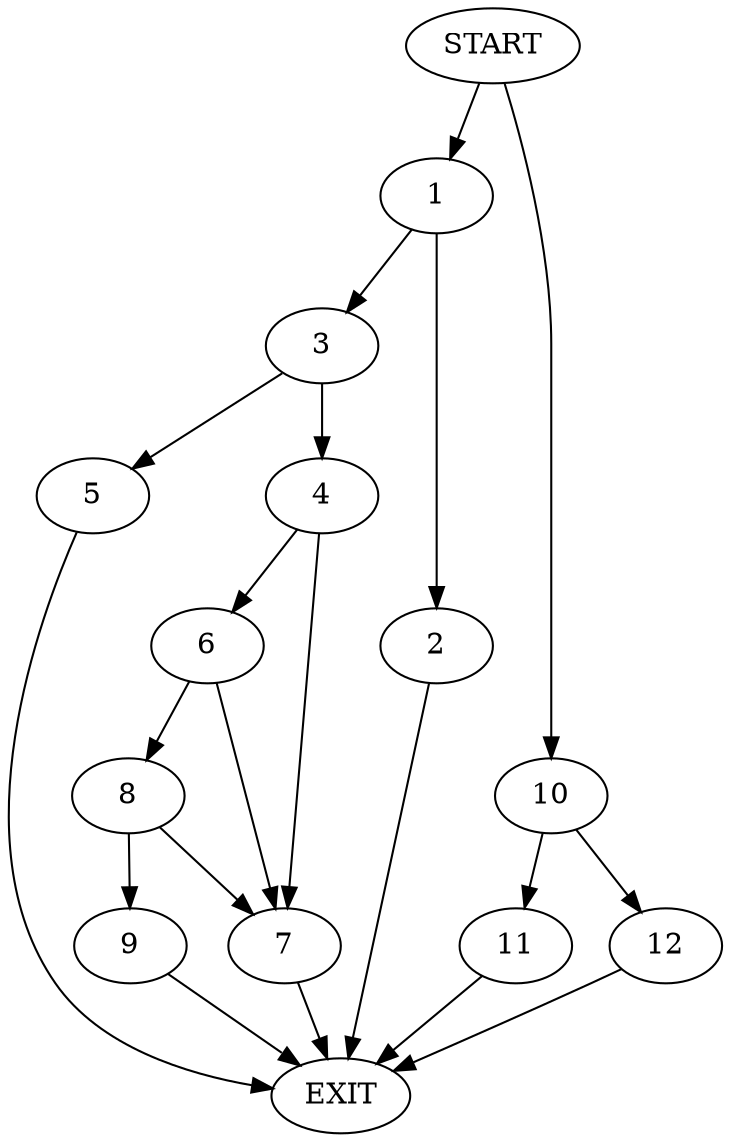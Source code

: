 digraph {
0 [label="START"]
13 [label="EXIT"]
0 -> 1
1 -> 2
1 -> 3
2 -> 13
3 -> 4
3 -> 5
4 -> 6
4 -> 7
5 -> 13
6 -> 7
6 -> 8
7 -> 13
8 -> 9
8 -> 7
9 -> 13
0 -> 10
10 -> 11
10 -> 12
11 -> 13
12 -> 13
}

